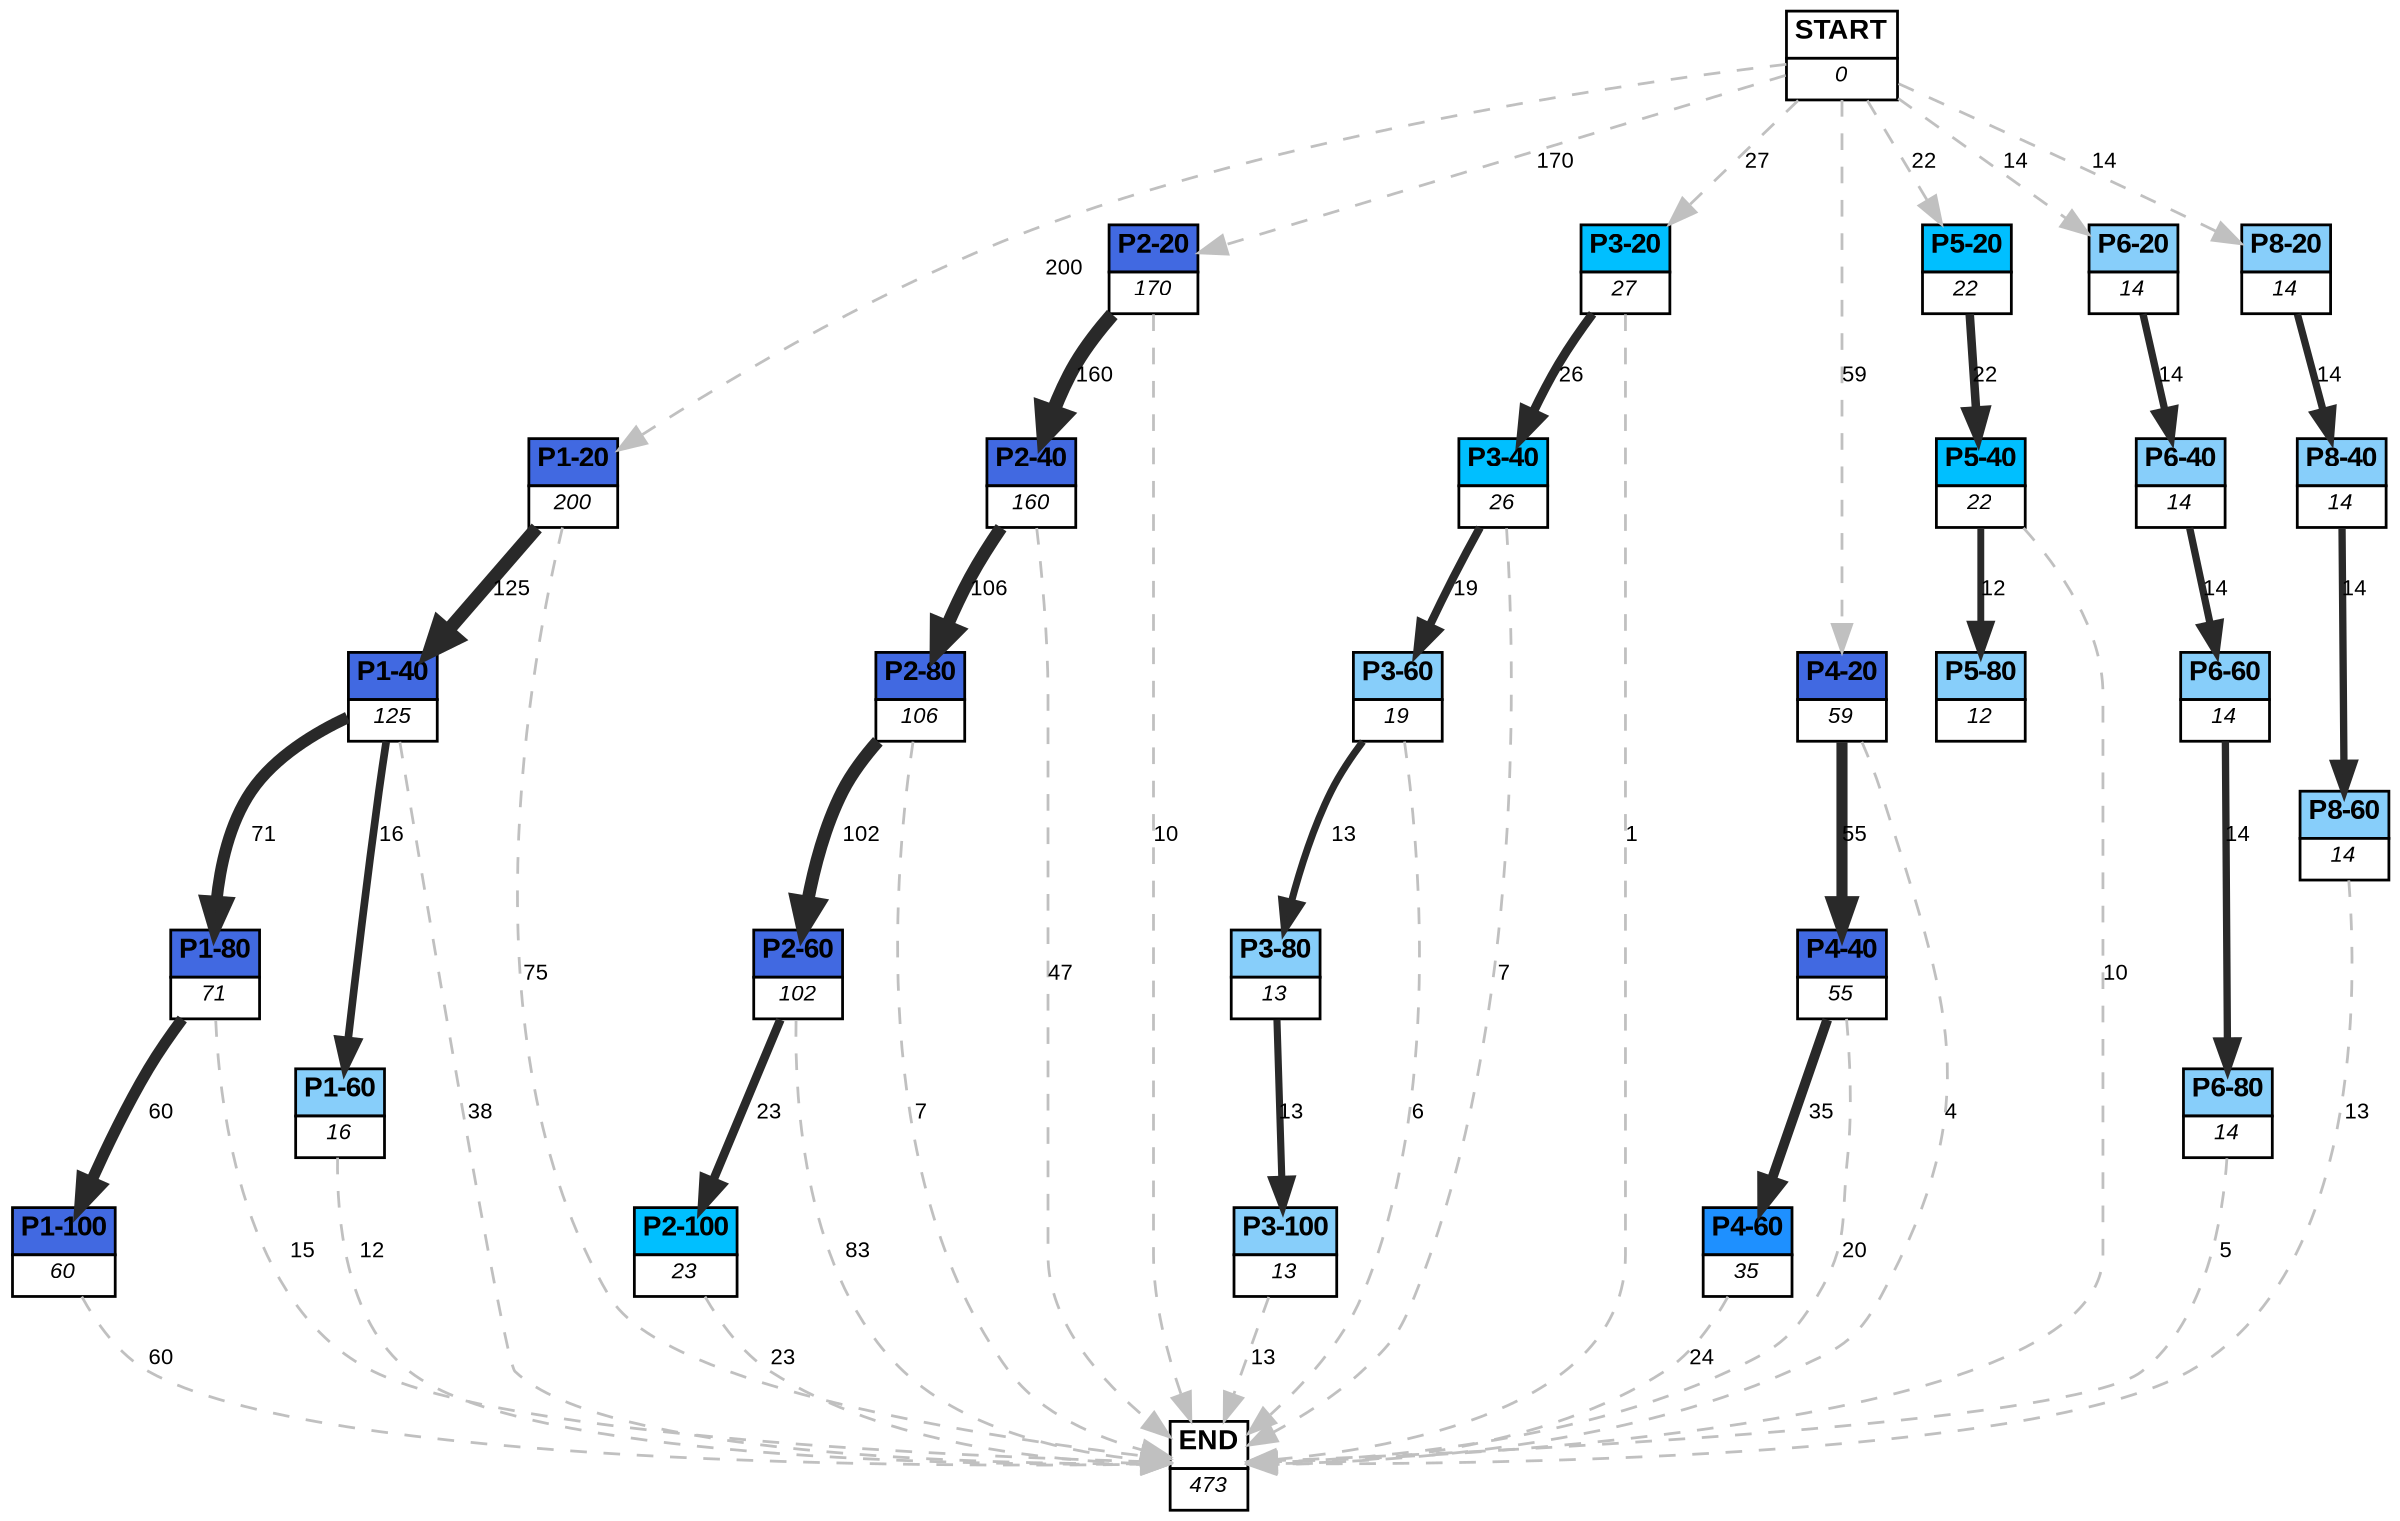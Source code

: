 digraph graphname {
	dpi = 150
	size="16,11!";
	margin = 0;
"P1-20" [shape=plain, label=<<table border="0" cellborder="1" cellspacing="0"><tr><td bgcolor="royalblue"><FONT face="Arial" POINT-SIZE="10"><b>P1-20</b></FONT></td></tr><tr><td bgcolor="white"><FONT face="Arial" POINT-SIZE="8"><i>200</i></FONT></td></tr></table>>]
"P1-40" [shape=plain, label=<<table border="0" cellborder="1" cellspacing="0"><tr><td bgcolor="royalblue"><FONT face="Arial" POINT-SIZE="10"><b>P1-40</b></FONT></td></tr><tr><td bgcolor="white"><FONT face="Arial" POINT-SIZE="8"><i>125</i></FONT></td></tr></table>>]
"P1-80" [shape=plain, label=<<table border="0" cellborder="1" cellspacing="0"><tr><td bgcolor="royalblue"><FONT face="Arial" POINT-SIZE="10"><b>P1-80</b></FONT></td></tr><tr><td bgcolor="white"><FONT face="Arial" POINT-SIZE="8"><i>71</i></FONT></td></tr></table>>]
"P2-20" [shape=plain, label=<<table border="0" cellborder="1" cellspacing="0"><tr><td bgcolor="royalblue"><FONT face="Arial" POINT-SIZE="10"><b>P2-20</b></FONT></td></tr><tr><td bgcolor="white"><FONT face="Arial" POINT-SIZE="8"><i>170</i></FONT></td></tr></table>>]
"P2-40" [shape=plain, label=<<table border="0" cellborder="1" cellspacing="0"><tr><td bgcolor="royalblue"><FONT face="Arial" POINT-SIZE="10"><b>P2-40</b></FONT></td></tr><tr><td bgcolor="white"><FONT face="Arial" POINT-SIZE="8"><i>160</i></FONT></td></tr></table>>]
"P1-100" [shape=plain, label=<<table border="0" cellborder="1" cellspacing="0"><tr><td bgcolor="royalblue"><FONT face="Arial" POINT-SIZE="10"><b>P1-100</b></FONT></td></tr><tr><td bgcolor="white"><FONT face="Arial" POINT-SIZE="8"><i>60</i></FONT></td></tr></table>>]
"P2-80" [shape=plain, label=<<table border="0" cellborder="1" cellspacing="0"><tr><td bgcolor="royalblue"><FONT face="Arial" POINT-SIZE="10"><b>P2-80</b></FONT></td></tr><tr><td bgcolor="white"><FONT face="Arial" POINT-SIZE="8"><i>106</i></FONT></td></tr></table>>]
"P2-60" [shape=plain, label=<<table border="0" cellborder="1" cellspacing="0"><tr><td bgcolor="royalblue"><FONT face="Arial" POINT-SIZE="10"><b>P2-60</b></FONT></td></tr><tr><td bgcolor="white"><FONT face="Arial" POINT-SIZE="8"><i>102</i></FONT></td></tr></table>>]
"P3-20" [shape=plain, label=<<table border="0" cellborder="1" cellspacing="0"><tr><td bgcolor="deepskyblue"><FONT face="Arial" POINT-SIZE="10"><b>P3-20</b></FONT></td></tr><tr><td bgcolor="white"><FONT face="Arial" POINT-SIZE="8"><i>27</i></FONT></td></tr></table>>]
"P3-40" [shape=plain, label=<<table border="0" cellborder="1" cellspacing="0"><tr><td bgcolor="deepskyblue"><FONT face="Arial" POINT-SIZE="10"><b>P3-40</b></FONT></td></tr><tr><td bgcolor="white"><FONT face="Arial" POINT-SIZE="8"><i>26</i></FONT></td></tr></table>>]
"P3-60" [shape=plain, label=<<table border="0" cellborder="1" cellspacing="0"><tr><td bgcolor="lightskyblue"><FONT face="Arial" POINT-SIZE="10"><b>P3-60</b></FONT></td></tr><tr><td bgcolor="white"><FONT face="Arial" POINT-SIZE="8"><i>19</i></FONT></td></tr></table>>]
"P4-20" [shape=plain, label=<<table border="0" cellborder="1" cellspacing="0"><tr><td bgcolor="royalblue"><FONT face="Arial" POINT-SIZE="10"><b>P4-20</b></FONT></td></tr><tr><td bgcolor="white"><FONT face="Arial" POINT-SIZE="8"><i>59</i></FONT></td></tr></table>>]
"P4-40" [shape=plain, label=<<table border="0" cellborder="1" cellspacing="0"><tr><td bgcolor="royalblue"><FONT face="Arial" POINT-SIZE="10"><b>P4-40</b></FONT></td></tr><tr><td bgcolor="white"><FONT face="Arial" POINT-SIZE="8"><i>55</i></FONT></td></tr></table>>]
"P5-20" [shape=plain, label=<<table border="0" cellborder="1" cellspacing="0"><tr><td bgcolor="deepskyblue"><FONT face="Arial" POINT-SIZE="10"><b>P5-20</b></FONT></td></tr><tr><td bgcolor="white"><FONT face="Arial" POINT-SIZE="8"><i>22</i></FONT></td></tr></table>>]
"P5-40" [shape=plain, label=<<table border="0" cellborder="1" cellspacing="0"><tr><td bgcolor="deepskyblue"><FONT face="Arial" POINT-SIZE="10"><b>P5-40</b></FONT></td></tr><tr><td bgcolor="white"><FONT face="Arial" POINT-SIZE="8"><i>22</i></FONT></td></tr></table>>]
"P1-60" [shape=plain, label=<<table border="0" cellborder="1" cellspacing="0"><tr><td bgcolor="lightskyblue"><FONT face="Arial" POINT-SIZE="10"><b>P1-60</b></FONT></td></tr><tr><td bgcolor="white"><FONT face="Arial" POINT-SIZE="8"><i>16</i></FONT></td></tr></table>>]
"P2-100" [shape=plain, label=<<table border="0" cellborder="1" cellspacing="0"><tr><td bgcolor="deepskyblue"><FONT face="Arial" POINT-SIZE="10"><b>P2-100</b></FONT></td></tr><tr><td bgcolor="white"><FONT face="Arial" POINT-SIZE="8"><i>23</i></FONT></td></tr></table>>]
"P3-80" [shape=plain, label=<<table border="0" cellborder="1" cellspacing="0"><tr><td bgcolor="lightskyblue"><FONT face="Arial" POINT-SIZE="10"><b>P3-80</b></FONT></td></tr><tr><td bgcolor="white"><FONT face="Arial" POINT-SIZE="8"><i>13</i></FONT></td></tr></table>>]
"P3-100" [shape=plain, label=<<table border="0" cellborder="1" cellspacing="0"><tr><td bgcolor="lightskyblue"><FONT face="Arial" POINT-SIZE="10"><b>P3-100</b></FONT></td></tr><tr><td bgcolor="white"><FONT face="Arial" POINT-SIZE="8"><i>13</i></FONT></td></tr></table>>]
"P4-60" [shape=plain, label=<<table border="0" cellborder="1" cellspacing="0"><tr><td bgcolor="dodgerblue"><FONT face="Arial" POINT-SIZE="10"><b>P4-60</b></FONT></td></tr><tr><td bgcolor="white"><FONT face="Arial" POINT-SIZE="8"><i>35</i></FONT></td></tr></table>>]
"P5-80" [shape=plain, label=<<table border="0" cellborder="1" cellspacing="0"><tr><td bgcolor="lightskyblue"><FONT face="Arial" POINT-SIZE="10"><b>P5-80</b></FONT></td></tr><tr><td bgcolor="white"><FONT face="Arial" POINT-SIZE="8"><i>12</i></FONT></td></tr></table>>]
"P6-20" [shape=plain, label=<<table border="0" cellborder="1" cellspacing="0"><tr><td bgcolor="lightskyblue"><FONT face="Arial" POINT-SIZE="10"><b>P6-20</b></FONT></td></tr><tr><td bgcolor="white"><FONT face="Arial" POINT-SIZE="8"><i>14</i></FONT></td></tr></table>>]
"P6-40" [shape=plain, label=<<table border="0" cellborder="1" cellspacing="0"><tr><td bgcolor="lightskyblue"><FONT face="Arial" POINT-SIZE="10"><b>P6-40</b></FONT></td></tr><tr><td bgcolor="white"><FONT face="Arial" POINT-SIZE="8"><i>14</i></FONT></td></tr></table>>]
"P6-60" [shape=plain, label=<<table border="0" cellborder="1" cellspacing="0"><tr><td bgcolor="lightskyblue"><FONT face="Arial" POINT-SIZE="10"><b>P6-60</b></FONT></td></tr><tr><td bgcolor="white"><FONT face="Arial" POINT-SIZE="8"><i>14</i></FONT></td></tr></table>>]
"P6-80" [shape=plain, label=<<table border="0" cellborder="1" cellspacing="0"><tr><td bgcolor="lightskyblue"><FONT face="Arial" POINT-SIZE="10"><b>P6-80</b></FONT></td></tr><tr><td bgcolor="white"><FONT face="Arial" POINT-SIZE="8"><i>14</i></FONT></td></tr></table>>]
"P8-20" [shape=plain, label=<<table border="0" cellborder="1" cellspacing="0"><tr><td bgcolor="lightskyblue"><FONT face="Arial" POINT-SIZE="10"><b>P8-20</b></FONT></td></tr><tr><td bgcolor="white"><FONT face="Arial" POINT-SIZE="8"><i>14</i></FONT></td></tr></table>>]
"P8-40" [shape=plain, label=<<table border="0" cellborder="1" cellspacing="0"><tr><td bgcolor="lightskyblue"><FONT face="Arial" POINT-SIZE="10"><b>P8-40</b></FONT></td></tr><tr><td bgcolor="white"><FONT face="Arial" POINT-SIZE="8"><i>14</i></FONT></td></tr></table>>]
"P8-60" [shape=plain, label=<<table border="0" cellborder="1" cellspacing="0"><tr><td bgcolor="lightskyblue"><FONT face="Arial" POINT-SIZE="10"><b>P8-60</b></FONT></td></tr><tr><td bgcolor="white"><FONT face="Arial" POINT-SIZE="8"><i>14</i></FONT></td></tr></table>>]
"START" [shape=plain, label=<<table border="0" cellborder="1" cellspacing="0"><tr><td bgcolor="white"><FONT face="Arial" POINT-SIZE="10"><b>START</b></FONT></td></tr><tr><td bgcolor="white"><FONT face="Arial" POINT-SIZE="8"><i>0</i></FONT></td></tr></table>>]
"END" [shape=plain, label=<<table border="0" cellborder="1" cellspacing="0"><tr><td bgcolor="white"><FONT face="Arial" POINT-SIZE="10"><b>END</b></FONT></td></tr><tr><td bgcolor="white"><FONT face="Arial" POINT-SIZE="8"><i>473</i></FONT></td></tr></table>>]
"P1-20" -> "P1-40" [ color=grey16 penwidth = "4.8283137373023015"label ="125" labelfloat=false fontname="Arial" fontsize=8]
"P1-20" -> "END" [ style = dashed color=grey label ="75" labelfloat=false fontname="Arial" fontsize=8]
"P1-40" -> "P1-80" [ color=grey16 penwidth = "4.2626798770413155"label ="71" labelfloat=false fontname="Arial" fontsize=8]
"P1-40" -> "P1-60" [ color=grey16 penwidth = "2.772588722239781"label ="16" labelfloat=false fontname="Arial" fontsize=8]
"P1-40" -> "END" [ style = dashed color=grey label ="38" labelfloat=false fontname="Arial" fontsize=8]
"P1-80" -> "P1-100" [ color=grey16 penwidth = "4.0943445622221"label ="60" labelfloat=false fontname="Arial" fontsize=8]
"P1-80" -> "END" [ style = dashed color=grey label ="15" labelfloat=false fontname="Arial" fontsize=8]
"P2-20" -> "P2-40" [ color=grey16 penwidth = "5.075173815233827"label ="160" labelfloat=false fontname="Arial" fontsize=8]
"P2-20" -> "END" [ style = dashed color=grey label ="10" labelfloat=false fontname="Arial" fontsize=8]
"P2-40" -> "P2-80" [ color=grey16 penwidth = "4.663439094112067"label ="106" labelfloat=false fontname="Arial" fontsize=8]
"P2-40" -> "END" [ style = dashed color=grey label ="47" labelfloat=false fontname="Arial" fontsize=8]
"P1-100" -> "END" [ style = dashed color=grey label ="60" labelfloat=false fontname="Arial" fontsize=8]
"P2-80" -> "P2-60" [ color=grey16 penwidth = "4.624972813284271"label ="102" labelfloat=false fontname="Arial" fontsize=8]
"P2-80" -> "END" [ style = dashed color=grey label ="7" labelfloat=false fontname="Arial" fontsize=8]
"P2-60" -> "P2-100" [ color=grey16 penwidth = "3.1354942159291497"label ="23" labelfloat=false fontname="Arial" fontsize=8]
"P2-60" -> "END" [ style = dashed color=grey label ="83" labelfloat=false fontname="Arial" fontsize=8]
"P3-20" -> "P3-40" [ color=grey16 penwidth = "3.258096538021482"label ="26" labelfloat=false fontname="Arial" fontsize=8]
"P3-20" -> "END" [ style = dashed color=grey label ="1" labelfloat=false fontname="Arial" fontsize=8]
"P3-40" -> "P3-60" [ color=grey16 penwidth = "2.9444389791664403"label ="19" labelfloat=false fontname="Arial" fontsize=8]
"P3-40" -> "END" [ style = dashed color=grey label ="7" labelfloat=false fontname="Arial" fontsize=8]
"P3-60" -> "P3-80" [ color=grey16 penwidth = "2.5649493574615367"label ="13" labelfloat=false fontname="Arial" fontsize=8]
"P3-60" -> "END" [ style = dashed color=grey label ="6" labelfloat=false fontname="Arial" fontsize=8]
"P4-20" -> "P4-40" [ color=grey16 penwidth = "4.007333185232471"label ="55" labelfloat=false fontname="Arial" fontsize=8]
"P4-20" -> "END" [ style = dashed color=grey label ="4" labelfloat=false fontname="Arial" fontsize=8]
"P4-40" -> "P4-60" [ color=grey16 penwidth = "3.5553480614894135"label ="35" labelfloat=false fontname="Arial" fontsize=8]
"P4-40" -> "END" [ style = dashed color=grey label ="20" labelfloat=false fontname="Arial" fontsize=8]
"P5-20" -> "P5-40" [ color=grey16 penwidth = "3.091042453358316"label ="22" labelfloat=false fontname="Arial" fontsize=8]
"P5-40" -> "P5-80" [ color=grey16 penwidth = "2.4849066497880004"label ="12" labelfloat=false fontname="Arial" fontsize=8]
"P5-40" -> "END" [ style = dashed color=grey label ="10" labelfloat=false fontname="Arial" fontsize=8]
"P1-60" -> "END" [ style = dashed color=grey label ="12" labelfloat=false fontname="Arial" fontsize=8]
"P2-100" -> "END" [ style = dashed color=grey label ="23" labelfloat=false fontname="Arial" fontsize=8]
"P3-80" -> "P3-100" [ color=grey16 penwidth = "2.5649493574615367"label ="13" labelfloat=false fontname="Arial" fontsize=8]
"P3-100" -> "END" [ style = dashed color=grey label ="13" labelfloat=false fontname="Arial" fontsize=8]
"P4-60" -> "END" [ style = dashed color=grey label ="24" labelfloat=false fontname="Arial" fontsize=8]
"P6-20" -> "P6-40" [ color=grey16 penwidth = "2.6390573296152584"label ="14" labelfloat=false fontname="Arial" fontsize=8]
"P6-40" -> "P6-60" [ color=grey16 penwidth = "2.6390573296152584"label ="14" labelfloat=false fontname="Arial" fontsize=8]
"P6-60" -> "P6-80" [ color=grey16 penwidth = "2.6390573296152584"label ="14" labelfloat=false fontname="Arial" fontsize=8]
"P6-80" -> "END" [ style = dashed color=grey label ="5" labelfloat=false fontname="Arial" fontsize=8]
"P8-20" -> "P8-40" [ color=grey16 penwidth = "2.6390573296152584"label ="14" labelfloat=false fontname="Arial" fontsize=8]
"P8-40" -> "P8-60" [ color=grey16 penwidth = "2.6390573296152584"label ="14" labelfloat=false fontname="Arial" fontsize=8]
"P8-60" -> "END" [ style = dashed color=grey label ="13" labelfloat=false fontname="Arial" fontsize=8]
"START" -> "P1-20" [ style = dashed color=grey label ="200" labelfloat=false fontname="Arial" fontsize=8]
"START" -> "P2-20" [ style = dashed color=grey label ="170" labelfloat=false fontname="Arial" fontsize=8]
"START" -> "P3-20" [ style = dashed color=grey label ="27" labelfloat=false fontname="Arial" fontsize=8]
"START" -> "P4-20" [ style = dashed color=grey label ="59" labelfloat=false fontname="Arial" fontsize=8]
"START" -> "P5-20" [ style = dashed color=grey label ="22" labelfloat=false fontname="Arial" fontsize=8]
"START" -> "P6-20" [ style = dashed color=grey label ="14" labelfloat=false fontname="Arial" fontsize=8]
"START" -> "P8-20" [ style = dashed color=grey label ="14" labelfloat=false fontname="Arial" fontsize=8]
}